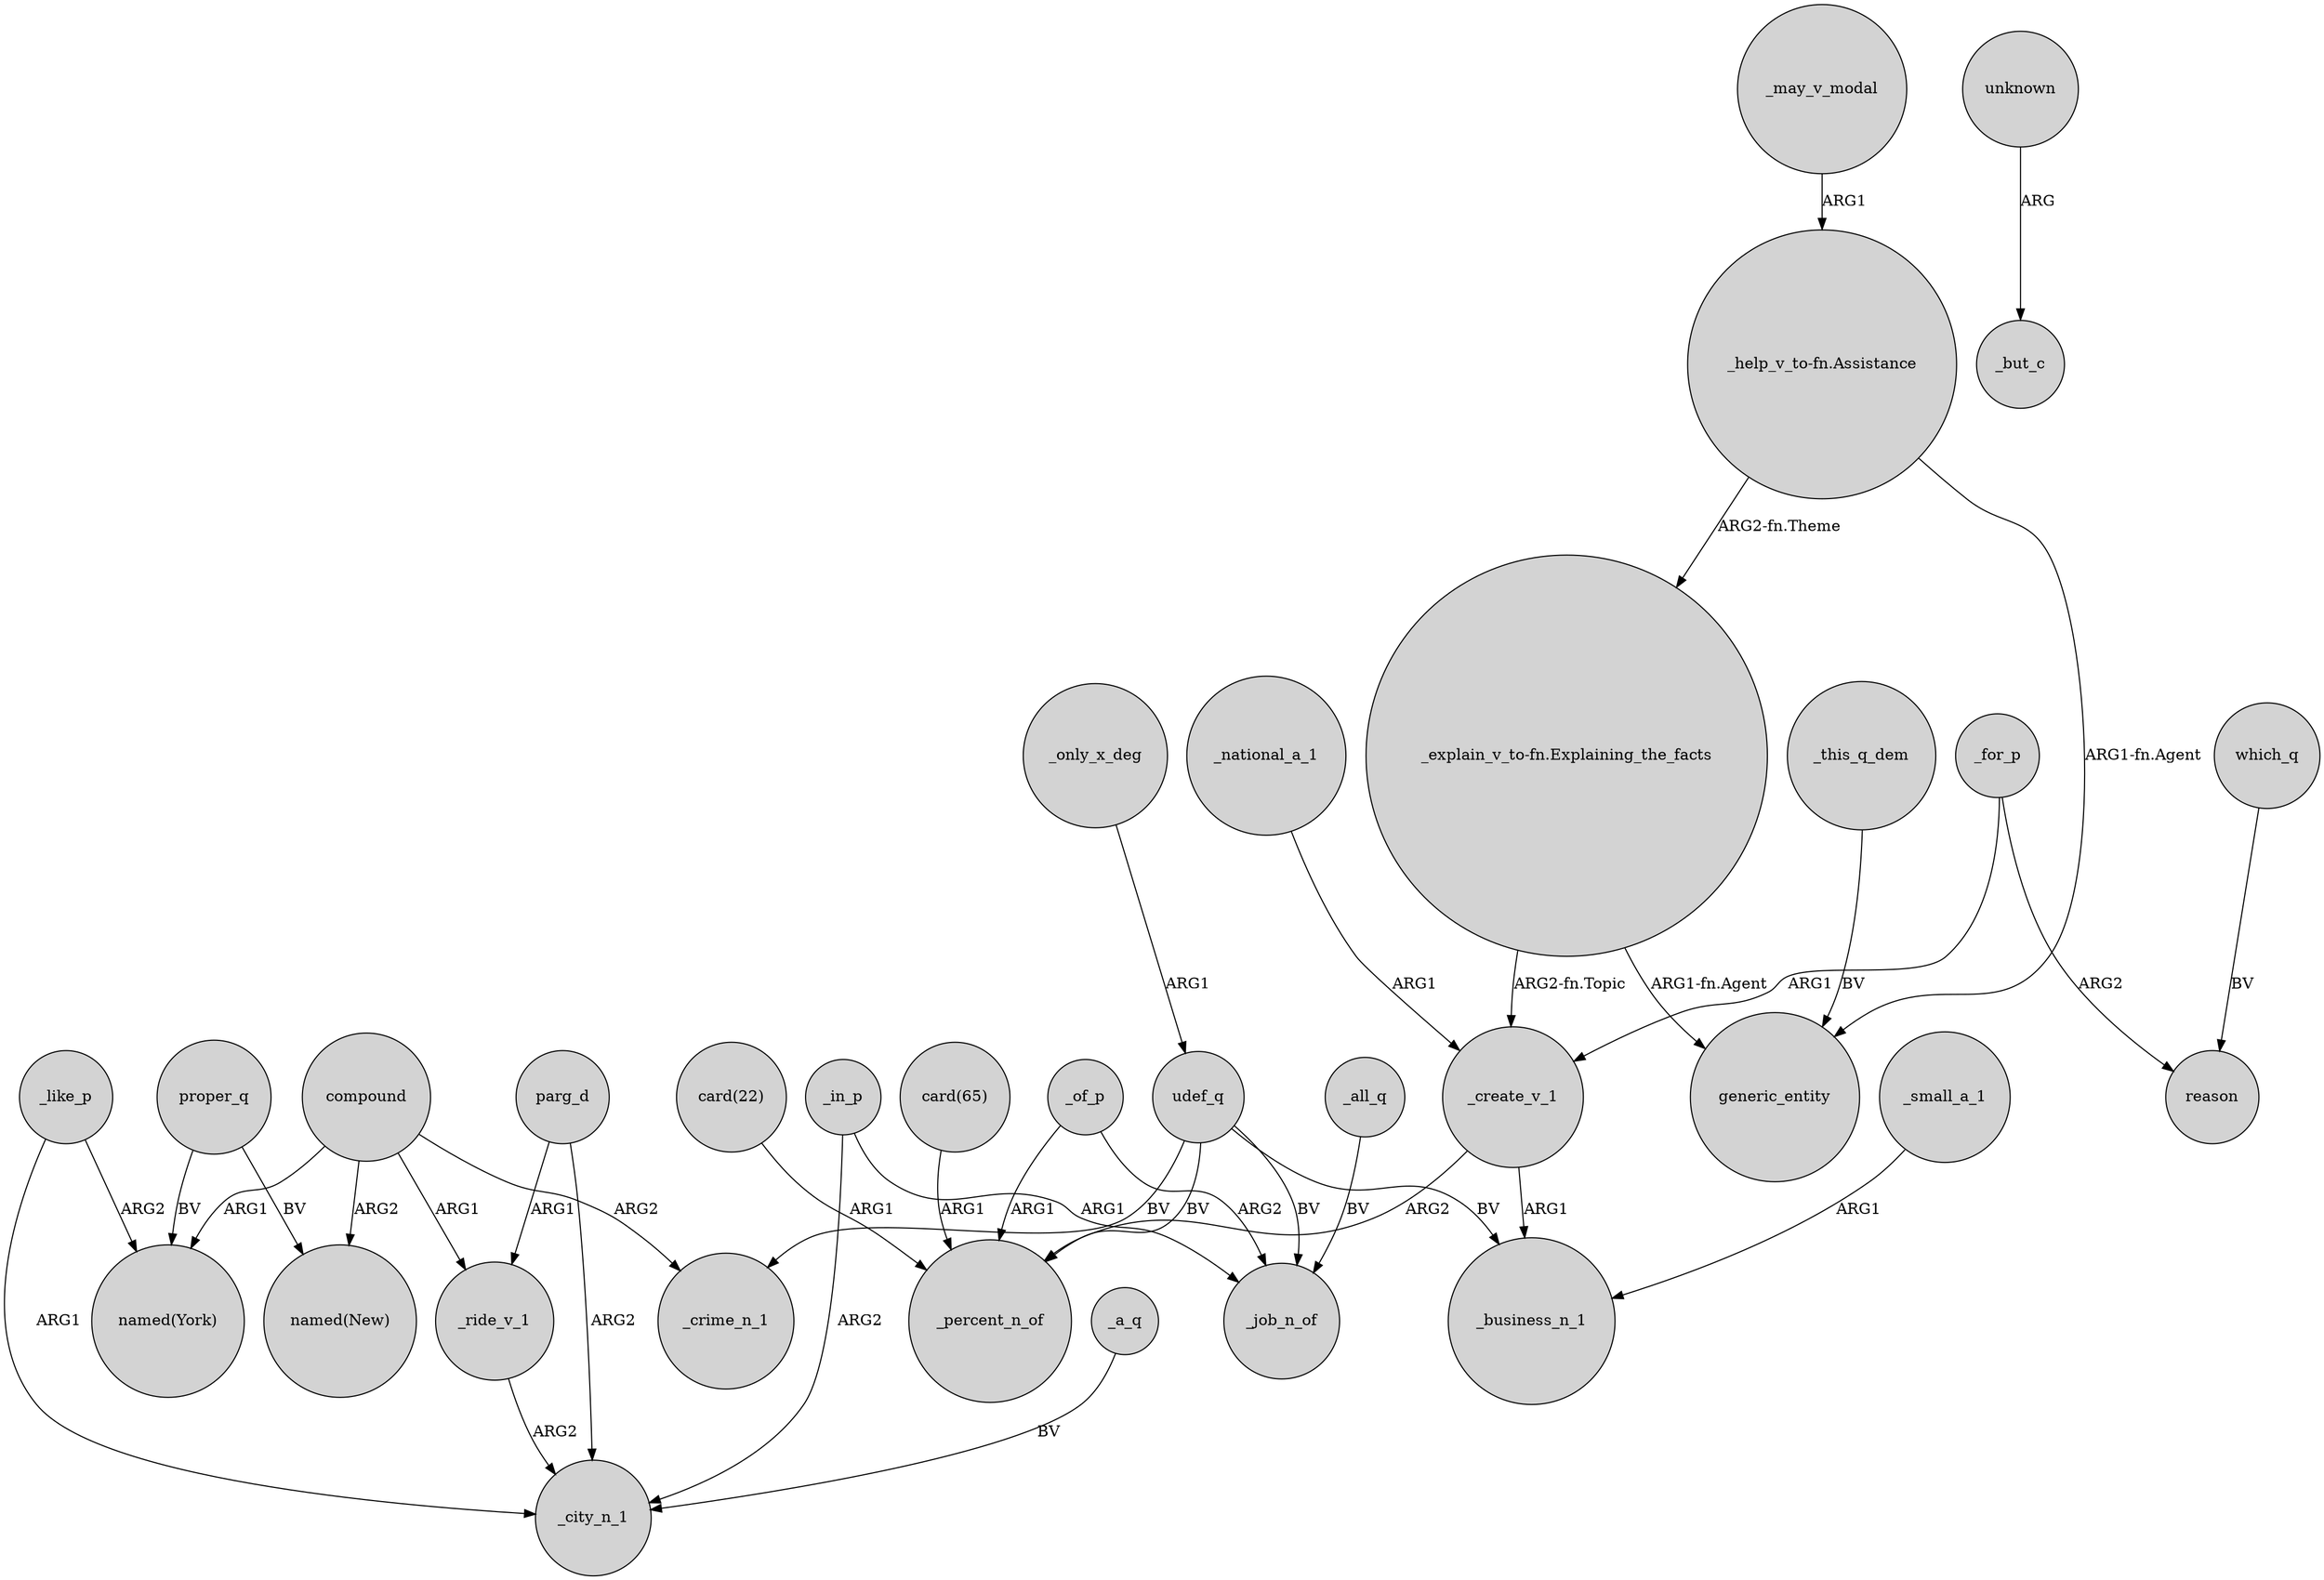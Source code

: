 digraph {
	node [shape=circle style=filled]
	_create_v_1 -> _business_n_1 [label=ARG1]
	_only_x_deg -> udef_q [label=ARG1]
	_in_p -> _job_n_of [label=ARG1]
	_like_p -> "named(York)" [label=ARG2]
	compound -> "named(New)" [label=ARG2]
	"_explain_v_to-fn.Explaining_the_facts" -> _create_v_1 [label="ARG2-fn.Topic"]
	_ride_v_1 -> _city_n_1 [label=ARG2]
	unknown -> _but_c [label=ARG]
	proper_q -> "named(New)" [label=BV]
	_for_p -> reason [label=ARG2]
	_create_v_1 -> _percent_n_of [label=ARG2]
	_of_p -> _percent_n_of [label=ARG1]
	which_q -> reason [label=BV]
	_in_p -> _city_n_1 [label=ARG2]
	_like_p -> _city_n_1 [label=ARG1]
	_national_a_1 -> _create_v_1 [label=ARG1]
	_this_q_dem -> generic_entity [label=BV]
	_of_p -> _job_n_of [label=ARG2]
	_all_q -> _job_n_of [label=BV]
	compound -> "named(York)" [label=ARG1]
	"card(65)" -> _percent_n_of [label=ARG1]
	"_explain_v_to-fn.Explaining_the_facts" -> generic_entity [label="ARG1-fn.Agent"]
	compound -> _crime_n_1 [label=ARG2]
	_small_a_1 -> _business_n_1 [label=ARG1]
	compound -> _ride_v_1 [label=ARG1]
	_for_p -> _create_v_1 [label=ARG1]
	"_help_v_to-fn.Assistance" -> generic_entity [label="ARG1-fn.Agent"]
	_may_v_modal -> "_help_v_to-fn.Assistance" [label=ARG1]
	udef_q -> _business_n_1 [label=BV]
	_a_q -> _city_n_1 [label=BV]
	udef_q -> _percent_n_of [label=BV]
	udef_q -> _job_n_of [label=BV]
	proper_q -> "named(York)" [label=BV]
	parg_d -> _city_n_1 [label=ARG2]
	"_help_v_to-fn.Assistance" -> "_explain_v_to-fn.Explaining_the_facts" [label="ARG2-fn.Theme"]
	udef_q -> _crime_n_1 [label=BV]
	"card(22)" -> _percent_n_of [label=ARG1]
	parg_d -> _ride_v_1 [label=ARG1]
}
